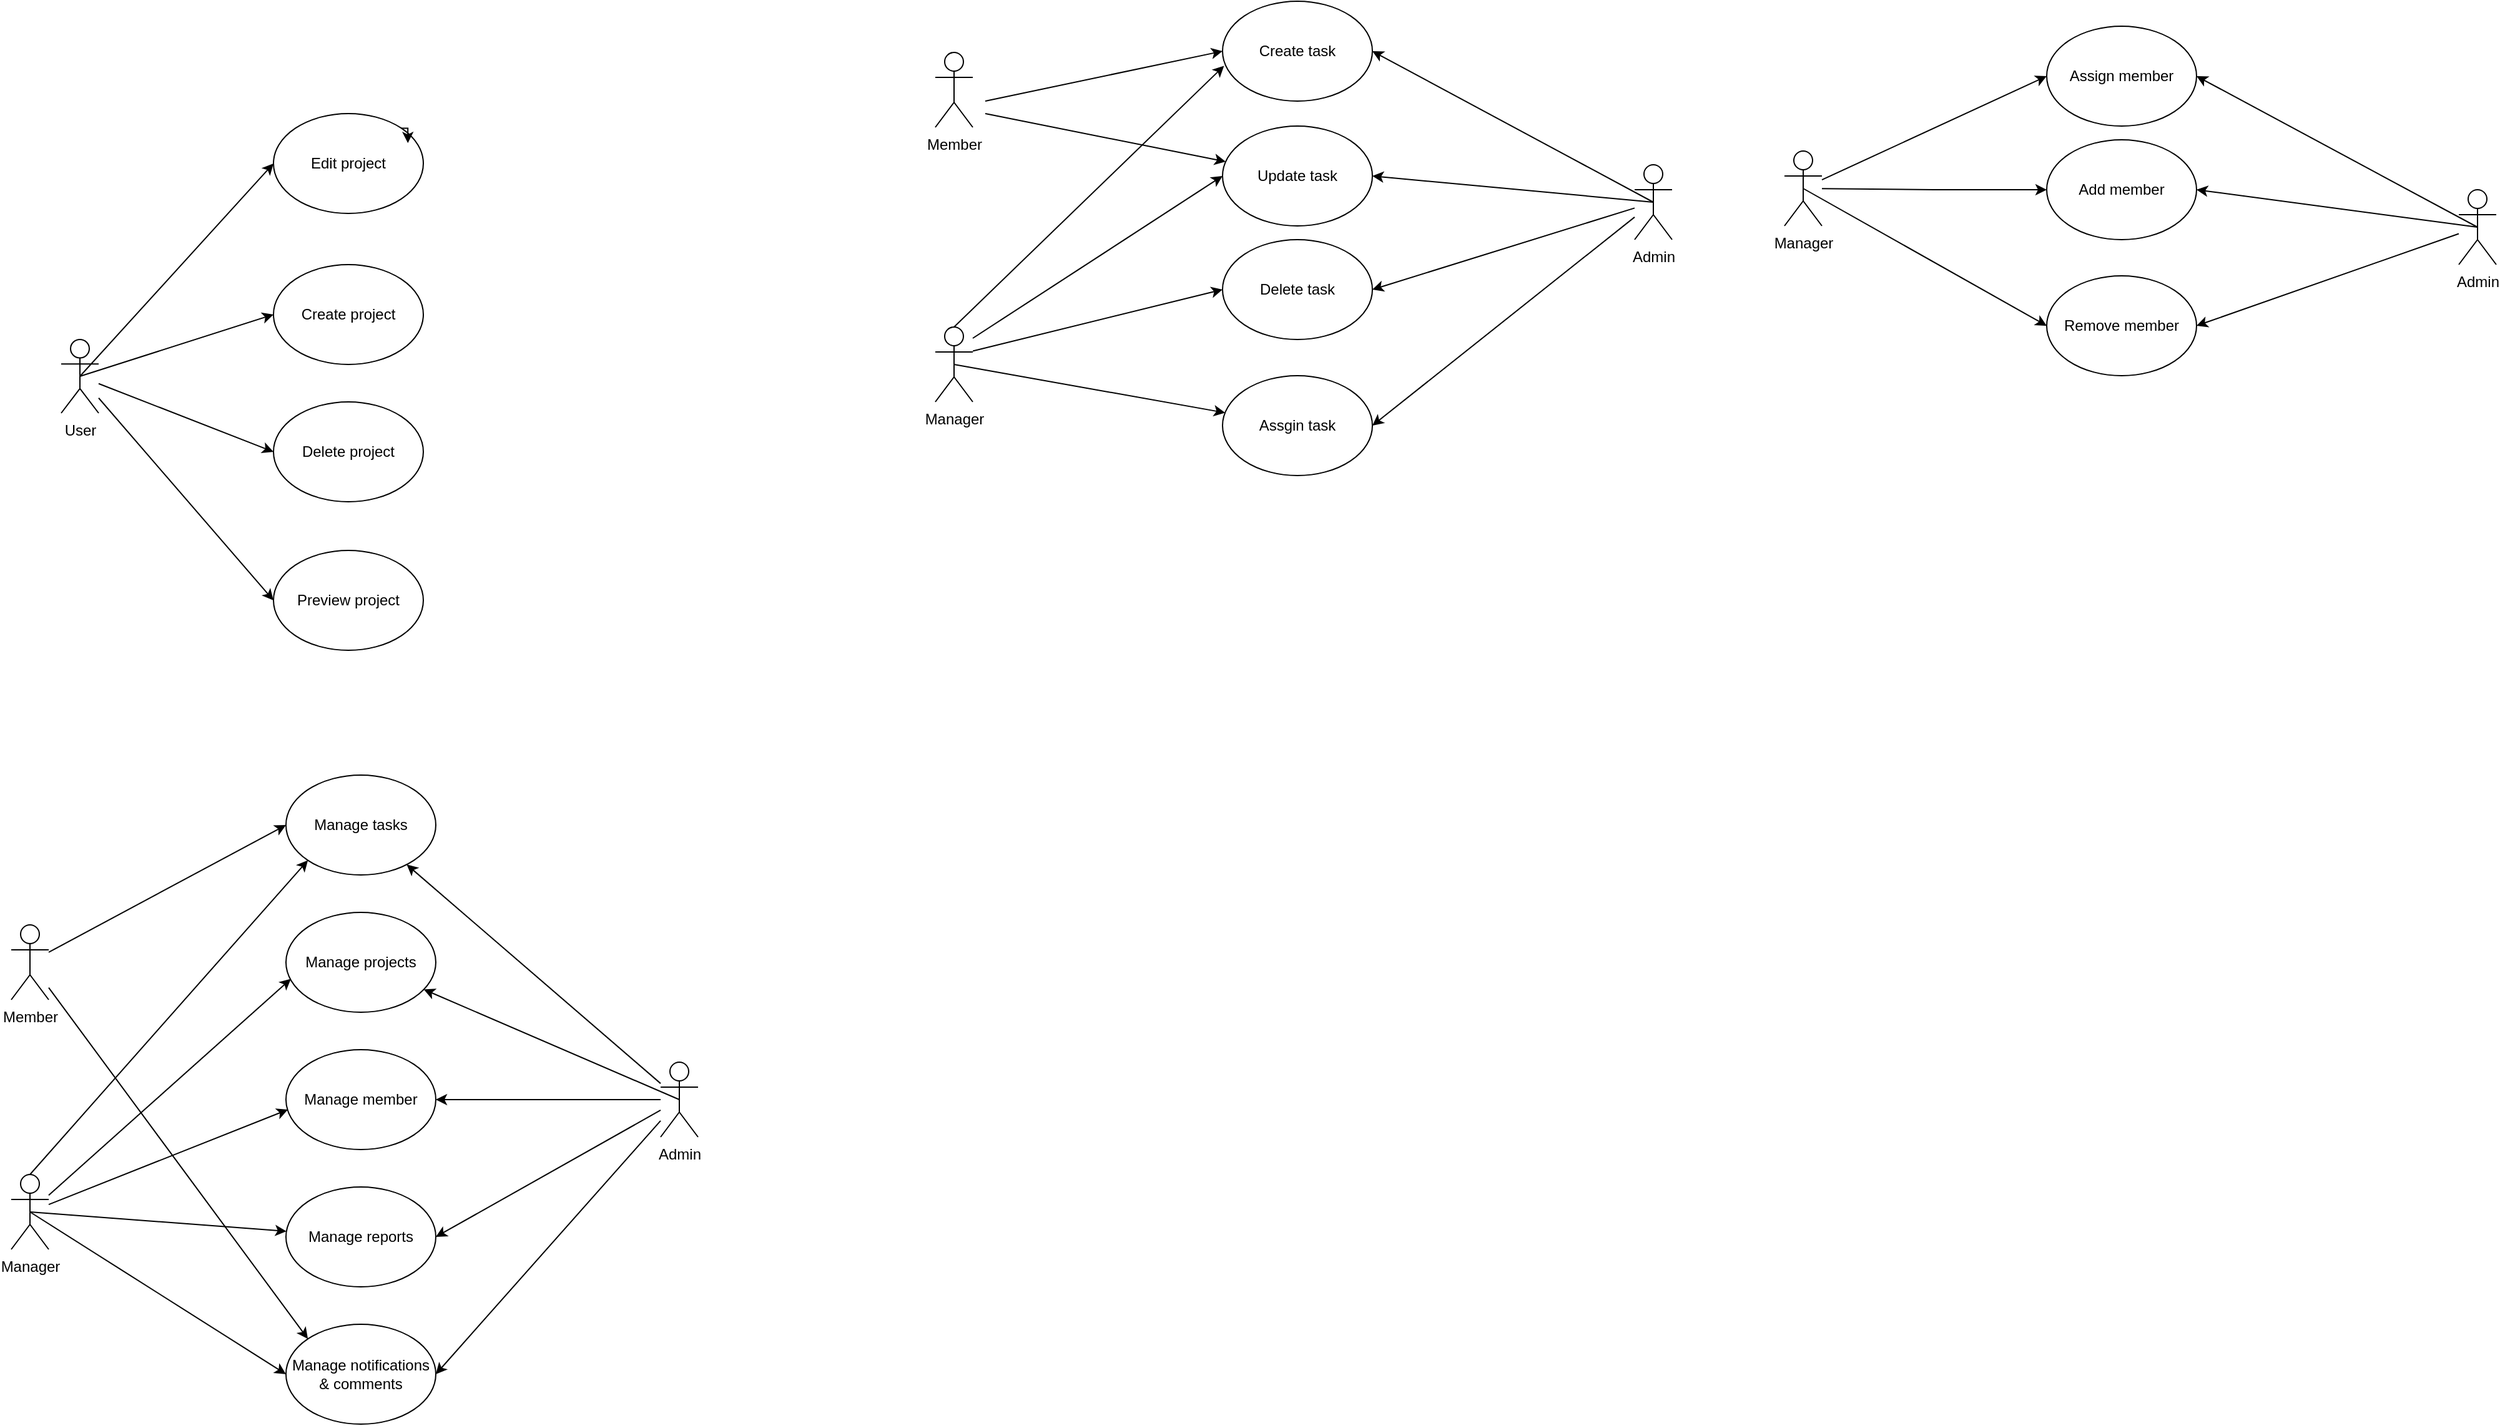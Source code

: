 <mxfile version="26.1.3">
  <diagram name="Page-1" id="LLpskVTNyjd0eYGFW1nT">
    <mxGraphModel dx="2137" dy="2054" grid="1" gridSize="10" guides="1" tooltips="1" connect="1" arrows="1" fold="1" page="1" pageScale="1" pageWidth="827" pageHeight="1169" math="0" shadow="0">
      <root>
        <mxCell id="0" />
        <mxCell id="1" parent="0" />
        <mxCell id="5ddJLNY-2XlwTEDdsY8z-4" value="User" style="shape=umlActor;verticalLabelPosition=bottom;verticalAlign=top;html=1;outlineConnect=0;" parent="1" vertex="1">
          <mxGeometry x="80" y="261" width="30" height="59" as="geometry" />
        </mxCell>
        <mxCell id="5ddJLNY-2XlwTEDdsY8z-5" value="Edit project" style="ellipse;whiteSpace=wrap;html=1;" parent="1" vertex="1">
          <mxGeometry x="250" y="80" width="120" height="80" as="geometry" />
        </mxCell>
        <mxCell id="5ddJLNY-2XlwTEDdsY8z-6" value="Create project" style="ellipse;whiteSpace=wrap;html=1;" parent="1" vertex="1">
          <mxGeometry x="250" y="201" width="120" height="80" as="geometry" />
        </mxCell>
        <mxCell id="5ddJLNY-2XlwTEDdsY8z-7" value="Delete project" style="ellipse;whiteSpace=wrap;html=1;" parent="1" vertex="1">
          <mxGeometry x="250" y="311" width="120" height="80" as="geometry" />
        </mxCell>
        <mxCell id="5ddJLNY-2XlwTEDdsY8z-8" value="Preview project" style="ellipse;whiteSpace=wrap;html=1;" parent="1" vertex="1">
          <mxGeometry x="250" y="430" width="120" height="80" as="geometry" />
        </mxCell>
        <mxCell id="5ddJLNY-2XlwTEDdsY8z-17" value="" style="endArrow=classic;html=1;rounded=0;entryX=0;entryY=0.5;entryDx=0;entryDy=0;" parent="1" source="5ddJLNY-2XlwTEDdsY8z-4" target="5ddJLNY-2XlwTEDdsY8z-7" edge="1">
          <mxGeometry width="50" height="50" relative="1" as="geometry">
            <mxPoint x="390" y="280" as="sourcePoint" />
            <mxPoint x="440" y="230" as="targetPoint" />
          </mxGeometry>
        </mxCell>
        <mxCell id="5ddJLNY-2XlwTEDdsY8z-18" value="" style="endArrow=classic;html=1;rounded=0;exitX=0.5;exitY=0.5;exitDx=0;exitDy=0;exitPerimeter=0;entryX=0;entryY=0.5;entryDx=0;entryDy=0;" parent="1" source="5ddJLNY-2XlwTEDdsY8z-4" target="5ddJLNY-2XlwTEDdsY8z-5" edge="1">
          <mxGeometry width="50" height="50" relative="1" as="geometry">
            <mxPoint x="390" y="280" as="sourcePoint" />
            <mxPoint x="570" y="210" as="targetPoint" />
          </mxGeometry>
        </mxCell>
        <mxCell id="5ddJLNY-2XlwTEDdsY8z-20" value="" style="endArrow=classic;html=1;rounded=0;entryX=0;entryY=0.5;entryDx=0;entryDy=0;" parent="1" source="5ddJLNY-2XlwTEDdsY8z-4" target="5ddJLNY-2XlwTEDdsY8z-8" edge="1">
          <mxGeometry width="50" height="50" relative="1" as="geometry">
            <mxPoint x="390" y="280" as="sourcePoint" />
            <mxPoint x="440" y="230" as="targetPoint" />
          </mxGeometry>
        </mxCell>
        <mxCell id="oOCcLrobtps6k0QdSRkq-42" value="" style="endArrow=classic;html=1;rounded=0;exitX=0.5;exitY=0.5;exitDx=0;exitDy=0;exitPerimeter=0;entryX=0;entryY=0.5;entryDx=0;entryDy=0;" edge="1" parent="1" source="5ddJLNY-2XlwTEDdsY8z-4" target="5ddJLNY-2XlwTEDdsY8z-6">
          <mxGeometry width="50" height="50" relative="1" as="geometry">
            <mxPoint x="270" y="310" as="sourcePoint" />
            <mxPoint x="320" y="260" as="targetPoint" />
          </mxGeometry>
        </mxCell>
        <mxCell id="oOCcLrobtps6k0QdSRkq-45" value="Manager" style="shape=umlActor;verticalLabelPosition=bottom;verticalAlign=top;html=1;outlineConnect=0;" vertex="1" parent="1">
          <mxGeometry x="780" y="251" width="30" height="60" as="geometry" />
        </mxCell>
        <mxCell id="oOCcLrobtps6k0QdSRkq-46" value="Admin" style="shape=umlActor;verticalLabelPosition=bottom;verticalAlign=top;html=1;outlineConnect=0;" vertex="1" parent="1">
          <mxGeometry x="1340" y="121" width="30" height="60" as="geometry" />
        </mxCell>
        <mxCell id="oOCcLrobtps6k0QdSRkq-47" value="Update task" style="ellipse;whiteSpace=wrap;html=1;" vertex="1" parent="1">
          <mxGeometry x="1010" y="90" width="120" height="80" as="geometry" />
        </mxCell>
        <mxCell id="oOCcLrobtps6k0QdSRkq-48" value="Delete task" style="ellipse;whiteSpace=wrap;html=1;" vertex="1" parent="1">
          <mxGeometry x="1010" y="181" width="120" height="80" as="geometry" />
        </mxCell>
        <mxCell id="oOCcLrobtps6k0QdSRkq-49" value="Assgin task" style="ellipse;whiteSpace=wrap;html=1;" vertex="1" parent="1">
          <mxGeometry x="1010" y="290" width="120" height="80" as="geometry" />
        </mxCell>
        <mxCell id="oOCcLrobtps6k0QdSRkq-50" value="" style="endArrow=classic;html=1;rounded=0;entryX=0;entryY=0.5;entryDx=0;entryDy=0;" edge="1" parent="1" target="oOCcLrobtps6k0QdSRkq-48">
          <mxGeometry width="50" height="50" relative="1" as="geometry">
            <mxPoint x="810.0" y="270.235" as="sourcePoint" />
            <mxPoint x="1010.0" y="129.77" as="targetPoint" />
          </mxGeometry>
        </mxCell>
        <mxCell id="oOCcLrobtps6k0QdSRkq-51" value="" style="endArrow=classic;html=1;rounded=0;exitX=0.5;exitY=0;exitDx=0;exitDy=0;exitPerimeter=0;entryX=0.01;entryY=0.647;entryDx=0;entryDy=0;entryPerimeter=0;" edge="1" parent="1" source="oOCcLrobtps6k0QdSRkq-45" target="oOCcLrobtps6k0QdSRkq-73">
          <mxGeometry width="50" height="50" relative="1" as="geometry">
            <mxPoint x="1070" y="231" as="sourcePoint" />
            <mxPoint x="1018" y="8" as="targetPoint" />
          </mxGeometry>
        </mxCell>
        <mxCell id="oOCcLrobtps6k0QdSRkq-52" value="" style="endArrow=classic;html=1;rounded=0;entryX=1;entryY=0.5;entryDx=0;entryDy=0;" edge="1" parent="1" source="oOCcLrobtps6k0QdSRkq-46" target="oOCcLrobtps6k0QdSRkq-48">
          <mxGeometry width="50" height="50" relative="1" as="geometry">
            <mxPoint x="1070" y="231" as="sourcePoint" />
            <mxPoint x="1120" y="181" as="targetPoint" />
          </mxGeometry>
        </mxCell>
        <mxCell id="oOCcLrobtps6k0QdSRkq-53" value="" style="endArrow=classic;html=1;rounded=0;exitX=0.5;exitY=0.5;exitDx=0;exitDy=0;exitPerimeter=0;entryX=1;entryY=0.5;entryDx=0;entryDy=0;" edge="1" parent="1" source="oOCcLrobtps6k0QdSRkq-46" target="oOCcLrobtps6k0QdSRkq-47">
          <mxGeometry width="50" height="50" relative="1" as="geometry">
            <mxPoint x="1070" y="231" as="sourcePoint" />
            <mxPoint x="1250" y="161" as="targetPoint" />
          </mxGeometry>
        </mxCell>
        <mxCell id="oOCcLrobtps6k0QdSRkq-54" value="" style="endArrow=classic;html=1;rounded=0;entryX=1;entryY=0.5;entryDx=0;entryDy=0;" edge="1" parent="1" source="oOCcLrobtps6k0QdSRkq-46" target="oOCcLrobtps6k0QdSRkq-49">
          <mxGeometry width="50" height="50" relative="1" as="geometry">
            <mxPoint x="1070" y="231" as="sourcePoint" />
            <mxPoint x="1120" y="181" as="targetPoint" />
          </mxGeometry>
        </mxCell>
        <mxCell id="oOCcLrobtps6k0QdSRkq-55" value="" style="endArrow=classic;html=1;rounded=0;exitX=0.5;exitY=0.5;exitDx=0;exitDy=0;exitPerimeter=0;" edge="1" parent="1" source="oOCcLrobtps6k0QdSRkq-45" target="oOCcLrobtps6k0QdSRkq-49">
          <mxGeometry width="50" height="50" relative="1" as="geometry">
            <mxPoint x="1070" y="211" as="sourcePoint" />
            <mxPoint x="1120" y="161" as="targetPoint" />
          </mxGeometry>
        </mxCell>
        <mxCell id="oOCcLrobtps6k0QdSRkq-56" value="" style="endArrow=classic;html=1;rounded=0;exitX=0.5;exitY=0.5;exitDx=0;exitDy=0;exitPerimeter=0;entryX=1;entryY=0.5;entryDx=0;entryDy=0;" edge="1" parent="1" source="oOCcLrobtps6k0QdSRkq-46" target="oOCcLrobtps6k0QdSRkq-73">
          <mxGeometry width="50" height="50" relative="1" as="geometry">
            <mxPoint x="950" y="261" as="sourcePoint" />
            <mxPoint x="1126" as="targetPoint" />
          </mxGeometry>
        </mxCell>
        <mxCell id="oOCcLrobtps6k0QdSRkq-57" value="Member" style="shape=umlActor;verticalLabelPosition=bottom;verticalAlign=top;html=1;outlineConnect=0;" vertex="1" parent="1">
          <mxGeometry x="780" y="31" width="30" height="60" as="geometry" />
        </mxCell>
        <mxCell id="oOCcLrobtps6k0QdSRkq-73" value="Create task" style="ellipse;whiteSpace=wrap;html=1;" vertex="1" parent="1">
          <mxGeometry x="1010" y="-10" width="120" height="80" as="geometry" />
        </mxCell>
        <mxCell id="oOCcLrobtps6k0QdSRkq-75" value="" style="endArrow=classic;html=1;rounded=0;entryX=0;entryY=0.5;entryDx=0;entryDy=0;" edge="1" parent="1" target="oOCcLrobtps6k0QdSRkq-73">
          <mxGeometry width="50" height="50" relative="1" as="geometry">
            <mxPoint x="820" y="70" as="sourcePoint" />
            <mxPoint x="950" y="90" as="targetPoint" />
          </mxGeometry>
        </mxCell>
        <mxCell id="oOCcLrobtps6k0QdSRkq-76" value="" style="endArrow=classic;html=1;rounded=0;entryX=0;entryY=0.5;entryDx=0;entryDy=0;" edge="1" parent="1" target="oOCcLrobtps6k0QdSRkq-47">
          <mxGeometry width="50" height="50" relative="1" as="geometry">
            <mxPoint x="810" y="260" as="sourcePoint" />
            <mxPoint x="1020" y="231" as="targetPoint" />
          </mxGeometry>
        </mxCell>
        <mxCell id="oOCcLrobtps6k0QdSRkq-77" value="" style="endArrow=classic;html=1;rounded=0;" edge="1" parent="1" target="oOCcLrobtps6k0QdSRkq-47">
          <mxGeometry width="50" height="50" relative="1" as="geometry">
            <mxPoint x="820" y="80" as="sourcePoint" />
            <mxPoint x="1020" y="40" as="targetPoint" />
          </mxGeometry>
        </mxCell>
        <mxCell id="oOCcLrobtps6k0QdSRkq-79" value="Manager" style="shape=umlActor;verticalLabelPosition=bottom;verticalAlign=top;html=1;outlineConnect=0;" vertex="1" parent="1">
          <mxGeometry x="1460" y="110" width="30" height="60" as="geometry" />
        </mxCell>
        <mxCell id="oOCcLrobtps6k0QdSRkq-80" value="Admin" style="shape=umlActor;verticalLabelPosition=bottom;verticalAlign=top;html=1;outlineConnect=0;" vertex="1" parent="1">
          <mxGeometry x="2000" y="141" width="30" height="60" as="geometry" />
        </mxCell>
        <mxCell id="oOCcLrobtps6k0QdSRkq-81" value="Add member" style="ellipse;whiteSpace=wrap;html=1;" vertex="1" parent="1">
          <mxGeometry x="1670" y="101" width="120" height="80" as="geometry" />
        </mxCell>
        <mxCell id="oOCcLrobtps6k0QdSRkq-82" value="Remove member" style="ellipse;whiteSpace=wrap;html=1;" vertex="1" parent="1">
          <mxGeometry x="1670" y="210" width="120" height="80" as="geometry" />
        </mxCell>
        <mxCell id="oOCcLrobtps6k0QdSRkq-86" value="" style="endArrow=classic;html=1;rounded=0;entryX=1;entryY=0.5;entryDx=0;entryDy=0;" edge="1" parent="1" source="oOCcLrobtps6k0QdSRkq-80" target="oOCcLrobtps6k0QdSRkq-82">
          <mxGeometry width="50" height="50" relative="1" as="geometry">
            <mxPoint x="1730" y="251" as="sourcePoint" />
            <mxPoint x="1780" y="201" as="targetPoint" />
          </mxGeometry>
        </mxCell>
        <mxCell id="oOCcLrobtps6k0QdSRkq-87" value="" style="endArrow=classic;html=1;rounded=0;exitX=0.5;exitY=0.5;exitDx=0;exitDy=0;exitPerimeter=0;entryX=1;entryY=0.5;entryDx=0;entryDy=0;" edge="1" parent="1" source="oOCcLrobtps6k0QdSRkq-80" target="oOCcLrobtps6k0QdSRkq-81">
          <mxGeometry width="50" height="50" relative="1" as="geometry">
            <mxPoint x="1730" y="251" as="sourcePoint" />
            <mxPoint x="1910" y="181" as="targetPoint" />
          </mxGeometry>
        </mxCell>
        <mxCell id="oOCcLrobtps6k0QdSRkq-90" value="" style="endArrow=classic;html=1;rounded=0;exitX=0.5;exitY=0.5;exitDx=0;exitDy=0;exitPerimeter=0;entryX=1;entryY=0.5;entryDx=0;entryDy=0;" edge="1" parent="1" source="oOCcLrobtps6k0QdSRkq-80" target="oOCcLrobtps6k0QdSRkq-92">
          <mxGeometry width="50" height="50" relative="1" as="geometry">
            <mxPoint x="1610" y="281" as="sourcePoint" />
            <mxPoint x="1786" y="20" as="targetPoint" />
          </mxGeometry>
        </mxCell>
        <mxCell id="oOCcLrobtps6k0QdSRkq-92" value="Assign member" style="ellipse;whiteSpace=wrap;html=1;" vertex="1" parent="1">
          <mxGeometry x="1670" y="10" width="120" height="80" as="geometry" />
        </mxCell>
        <mxCell id="oOCcLrobtps6k0QdSRkq-94" value="" style="endArrow=classic;html=1;rounded=0;entryX=0;entryY=0.5;entryDx=0;entryDy=0;" edge="1" parent="1" target="oOCcLrobtps6k0QdSRkq-81" source="oOCcLrobtps6k0QdSRkq-79">
          <mxGeometry width="50" height="50" relative="1" as="geometry">
            <mxPoint x="1470" y="280" as="sourcePoint" />
            <mxPoint x="1680" y="251" as="targetPoint" />
            <Array as="points">
              <mxPoint x="1580" y="141" />
            </Array>
          </mxGeometry>
        </mxCell>
        <mxCell id="oOCcLrobtps6k0QdSRkq-102" value="" style="endArrow=classic;html=1;rounded=0;entryX=0;entryY=0.5;entryDx=0;entryDy=0;exitX=0.5;exitY=0.5;exitDx=0;exitDy=0;exitPerimeter=0;" edge="1" parent="1" source="oOCcLrobtps6k0QdSRkq-79" target="oOCcLrobtps6k0QdSRkq-82">
          <mxGeometry width="50" height="50" relative="1" as="geometry">
            <mxPoint x="1500" y="150" as="sourcePoint" />
            <mxPoint x="1680" y="151" as="targetPoint" />
          </mxGeometry>
        </mxCell>
        <mxCell id="oOCcLrobtps6k0QdSRkq-103" value="" style="endArrow=classic;html=1;rounded=0;entryX=0;entryY=0.5;entryDx=0;entryDy=0;" edge="1" parent="1" source="oOCcLrobtps6k0QdSRkq-79" target="oOCcLrobtps6k0QdSRkq-92">
          <mxGeometry width="50" height="50" relative="1" as="geometry">
            <mxPoint x="1500" y="150" as="sourcePoint" />
            <mxPoint x="1680" y="151" as="targetPoint" />
            <Array as="points" />
          </mxGeometry>
        </mxCell>
        <mxCell id="oOCcLrobtps6k0QdSRkq-104" value="Member" style="shape=umlActor;verticalLabelPosition=bottom;verticalAlign=top;html=1;outlineConnect=0;" vertex="1" parent="1">
          <mxGeometry x="40" y="730" width="30" height="60" as="geometry" />
        </mxCell>
        <mxCell id="oOCcLrobtps6k0QdSRkq-105" value="Manager" style="shape=umlActor;verticalLabelPosition=bottom;verticalAlign=top;html=1;outlineConnect=0;" vertex="1" parent="1">
          <mxGeometry x="40" y="930" width="30" height="60" as="geometry" />
        </mxCell>
        <mxCell id="oOCcLrobtps6k0QdSRkq-106" value="Admin" style="shape=umlActor;verticalLabelPosition=bottom;verticalAlign=top;html=1;outlineConnect=0;" vertex="1" parent="1">
          <mxGeometry x="560" y="840" width="30" height="60" as="geometry" />
        </mxCell>
        <mxCell id="oOCcLrobtps6k0QdSRkq-107" value="Manage projects" style="ellipse;whiteSpace=wrap;html=1;" vertex="1" parent="1">
          <mxGeometry x="260" y="720" width="120" height="80" as="geometry" />
        </mxCell>
        <mxCell id="oOCcLrobtps6k0QdSRkq-108" value="Manage tasks" style="ellipse;whiteSpace=wrap;html=1;" vertex="1" parent="1">
          <mxGeometry x="260" y="610" width="120" height="80" as="geometry" />
        </mxCell>
        <mxCell id="oOCcLrobtps6k0QdSRkq-109" value="Manage member" style="ellipse;whiteSpace=wrap;html=1;" vertex="1" parent="1">
          <mxGeometry x="260" y="830" width="120" height="80" as="geometry" />
        </mxCell>
        <mxCell id="oOCcLrobtps6k0QdSRkq-110" value="Manage reports" style="ellipse;whiteSpace=wrap;html=1;" vertex="1" parent="1">
          <mxGeometry x="260" y="940" width="120" height="80" as="geometry" />
        </mxCell>
        <mxCell id="oOCcLrobtps6k0QdSRkq-111" value="Manage notifications &amp;amp; comments" style="ellipse;whiteSpace=wrap;html=1;" vertex="1" parent="1">
          <mxGeometry x="260" y="1050" width="120" height="80" as="geometry" />
        </mxCell>
        <mxCell id="oOCcLrobtps6k0QdSRkq-112" value="" style="endArrow=classic;html=1;rounded=0;entryX=0;entryY=0.5;entryDx=0;entryDy=0;" edge="1" parent="1" source="oOCcLrobtps6k0QdSRkq-104" target="oOCcLrobtps6k0QdSRkq-108">
          <mxGeometry width="50" height="50" relative="1" as="geometry">
            <mxPoint x="320" y="890" as="sourcePoint" />
            <mxPoint x="370" y="840" as="targetPoint" />
          </mxGeometry>
        </mxCell>
        <mxCell id="oOCcLrobtps6k0QdSRkq-113" value="" style="endArrow=classic;html=1;rounded=0;entryX=0.033;entryY=0.665;entryDx=0;entryDy=0;entryPerimeter=0;" edge="1" parent="1" source="oOCcLrobtps6k0QdSRkq-105" target="oOCcLrobtps6k0QdSRkq-107">
          <mxGeometry width="50" height="50" relative="1" as="geometry">
            <mxPoint x="320" y="890" as="sourcePoint" />
            <mxPoint x="370" y="840" as="targetPoint" />
          </mxGeometry>
        </mxCell>
        <mxCell id="oOCcLrobtps6k0QdSRkq-114" value="" style="endArrow=classic;html=1;rounded=0;exitX=0.5;exitY=0;exitDx=0;exitDy=0;exitPerimeter=0;entryX=0;entryY=1;entryDx=0;entryDy=0;" edge="1" parent="1" source="oOCcLrobtps6k0QdSRkq-105" target="oOCcLrobtps6k0QdSRkq-108">
          <mxGeometry width="50" height="50" relative="1" as="geometry">
            <mxPoint x="320" y="890" as="sourcePoint" />
            <mxPoint x="370" y="850" as="targetPoint" />
          </mxGeometry>
        </mxCell>
        <mxCell id="oOCcLrobtps6k0QdSRkq-115" value="" style="endArrow=classic;html=1;rounded=0;exitX=0.5;exitY=0.5;exitDx=0;exitDy=0;exitPerimeter=0;entryX=0;entryY=0.5;entryDx=0;entryDy=0;" edge="1" parent="1" source="oOCcLrobtps6k0QdSRkq-105" target="oOCcLrobtps6k0QdSRkq-111">
          <mxGeometry width="50" height="50" relative="1" as="geometry">
            <mxPoint x="320" y="890" as="sourcePoint" />
            <mxPoint x="250" y="1080" as="targetPoint" />
          </mxGeometry>
        </mxCell>
        <mxCell id="oOCcLrobtps6k0QdSRkq-116" value="" style="endArrow=classic;html=1;rounded=0;entryX=0.013;entryY=0.6;entryDx=0;entryDy=0;entryPerimeter=0;" edge="1" parent="1" source="oOCcLrobtps6k0QdSRkq-105" target="oOCcLrobtps6k0QdSRkq-109">
          <mxGeometry width="50" height="50" relative="1" as="geometry">
            <mxPoint x="320" y="890" as="sourcePoint" />
            <mxPoint x="370" y="840" as="targetPoint" />
          </mxGeometry>
        </mxCell>
        <mxCell id="oOCcLrobtps6k0QdSRkq-117" value="" style="endArrow=classic;html=1;rounded=0;entryX=1;entryY=0.5;entryDx=0;entryDy=0;" edge="1" parent="1" source="oOCcLrobtps6k0QdSRkq-106" target="oOCcLrobtps6k0QdSRkq-109">
          <mxGeometry width="50" height="50" relative="1" as="geometry">
            <mxPoint x="320" y="890" as="sourcePoint" />
            <mxPoint x="370" y="840" as="targetPoint" />
          </mxGeometry>
        </mxCell>
        <mxCell id="oOCcLrobtps6k0QdSRkq-118" value="" style="endArrow=classic;html=1;rounded=0;exitX=0.5;exitY=0.5;exitDx=0;exitDy=0;exitPerimeter=0;" edge="1" parent="1" source="oOCcLrobtps6k0QdSRkq-106" target="oOCcLrobtps6k0QdSRkq-107">
          <mxGeometry width="50" height="50" relative="1" as="geometry">
            <mxPoint x="320" y="890" as="sourcePoint" />
            <mxPoint x="500" y="820" as="targetPoint" />
          </mxGeometry>
        </mxCell>
        <mxCell id="oOCcLrobtps6k0QdSRkq-119" value="" style="endArrow=classic;html=1;rounded=0;" edge="1" parent="1" source="oOCcLrobtps6k0QdSRkq-106" target="oOCcLrobtps6k0QdSRkq-108">
          <mxGeometry width="50" height="50" relative="1" as="geometry">
            <mxPoint x="320" y="890" as="sourcePoint" />
            <mxPoint x="370" y="840" as="targetPoint" />
          </mxGeometry>
        </mxCell>
        <mxCell id="oOCcLrobtps6k0QdSRkq-120" value="" style="endArrow=classic;html=1;rounded=0;entryX=1;entryY=0.5;entryDx=0;entryDy=0;" edge="1" parent="1" source="oOCcLrobtps6k0QdSRkq-106" target="oOCcLrobtps6k0QdSRkq-110">
          <mxGeometry width="50" height="50" relative="1" as="geometry">
            <mxPoint x="320" y="890" as="sourcePoint" />
            <mxPoint x="370" y="840" as="targetPoint" />
          </mxGeometry>
        </mxCell>
        <mxCell id="oOCcLrobtps6k0QdSRkq-121" value="" style="endArrow=classic;html=1;rounded=0;entryX=1;entryY=0.5;entryDx=0;entryDy=0;" edge="1" parent="1" source="oOCcLrobtps6k0QdSRkq-106" target="oOCcLrobtps6k0QdSRkq-111">
          <mxGeometry width="50" height="50" relative="1" as="geometry">
            <mxPoint x="320" y="890" as="sourcePoint" />
            <mxPoint x="370" y="840" as="targetPoint" />
          </mxGeometry>
        </mxCell>
        <mxCell id="oOCcLrobtps6k0QdSRkq-122" value="" style="endArrow=classic;html=1;rounded=0;entryX=0;entryY=0;entryDx=0;entryDy=0;" edge="1" parent="1" source="oOCcLrobtps6k0QdSRkq-104" target="oOCcLrobtps6k0QdSRkq-111">
          <mxGeometry width="50" height="50" relative="1" as="geometry">
            <mxPoint x="320" y="990" as="sourcePoint" />
            <mxPoint x="370" y="940" as="targetPoint" />
          </mxGeometry>
        </mxCell>
        <mxCell id="oOCcLrobtps6k0QdSRkq-123" value="" style="endArrow=classic;html=1;rounded=0;exitX=0.5;exitY=0.5;exitDx=0;exitDy=0;exitPerimeter=0;" edge="1" parent="1" source="oOCcLrobtps6k0QdSRkq-105" target="oOCcLrobtps6k0QdSRkq-110">
          <mxGeometry width="50" height="50" relative="1" as="geometry">
            <mxPoint x="320" y="870" as="sourcePoint" />
            <mxPoint x="370" y="820" as="targetPoint" />
          </mxGeometry>
        </mxCell>
        <mxCell id="oOCcLrobtps6k0QdSRkq-181" style="edgeStyle=orthogonalEdgeStyle;rounded=0;orthogonalLoop=1;jettySize=auto;html=1;exitX=1;exitY=0;exitDx=0;exitDy=0;entryX=0.897;entryY=0.296;entryDx=0;entryDy=0;entryPerimeter=0;" edge="1" parent="1" source="5ddJLNY-2XlwTEDdsY8z-5" target="5ddJLNY-2XlwTEDdsY8z-5">
          <mxGeometry relative="1" as="geometry" />
        </mxCell>
      </root>
    </mxGraphModel>
  </diagram>
</mxfile>
